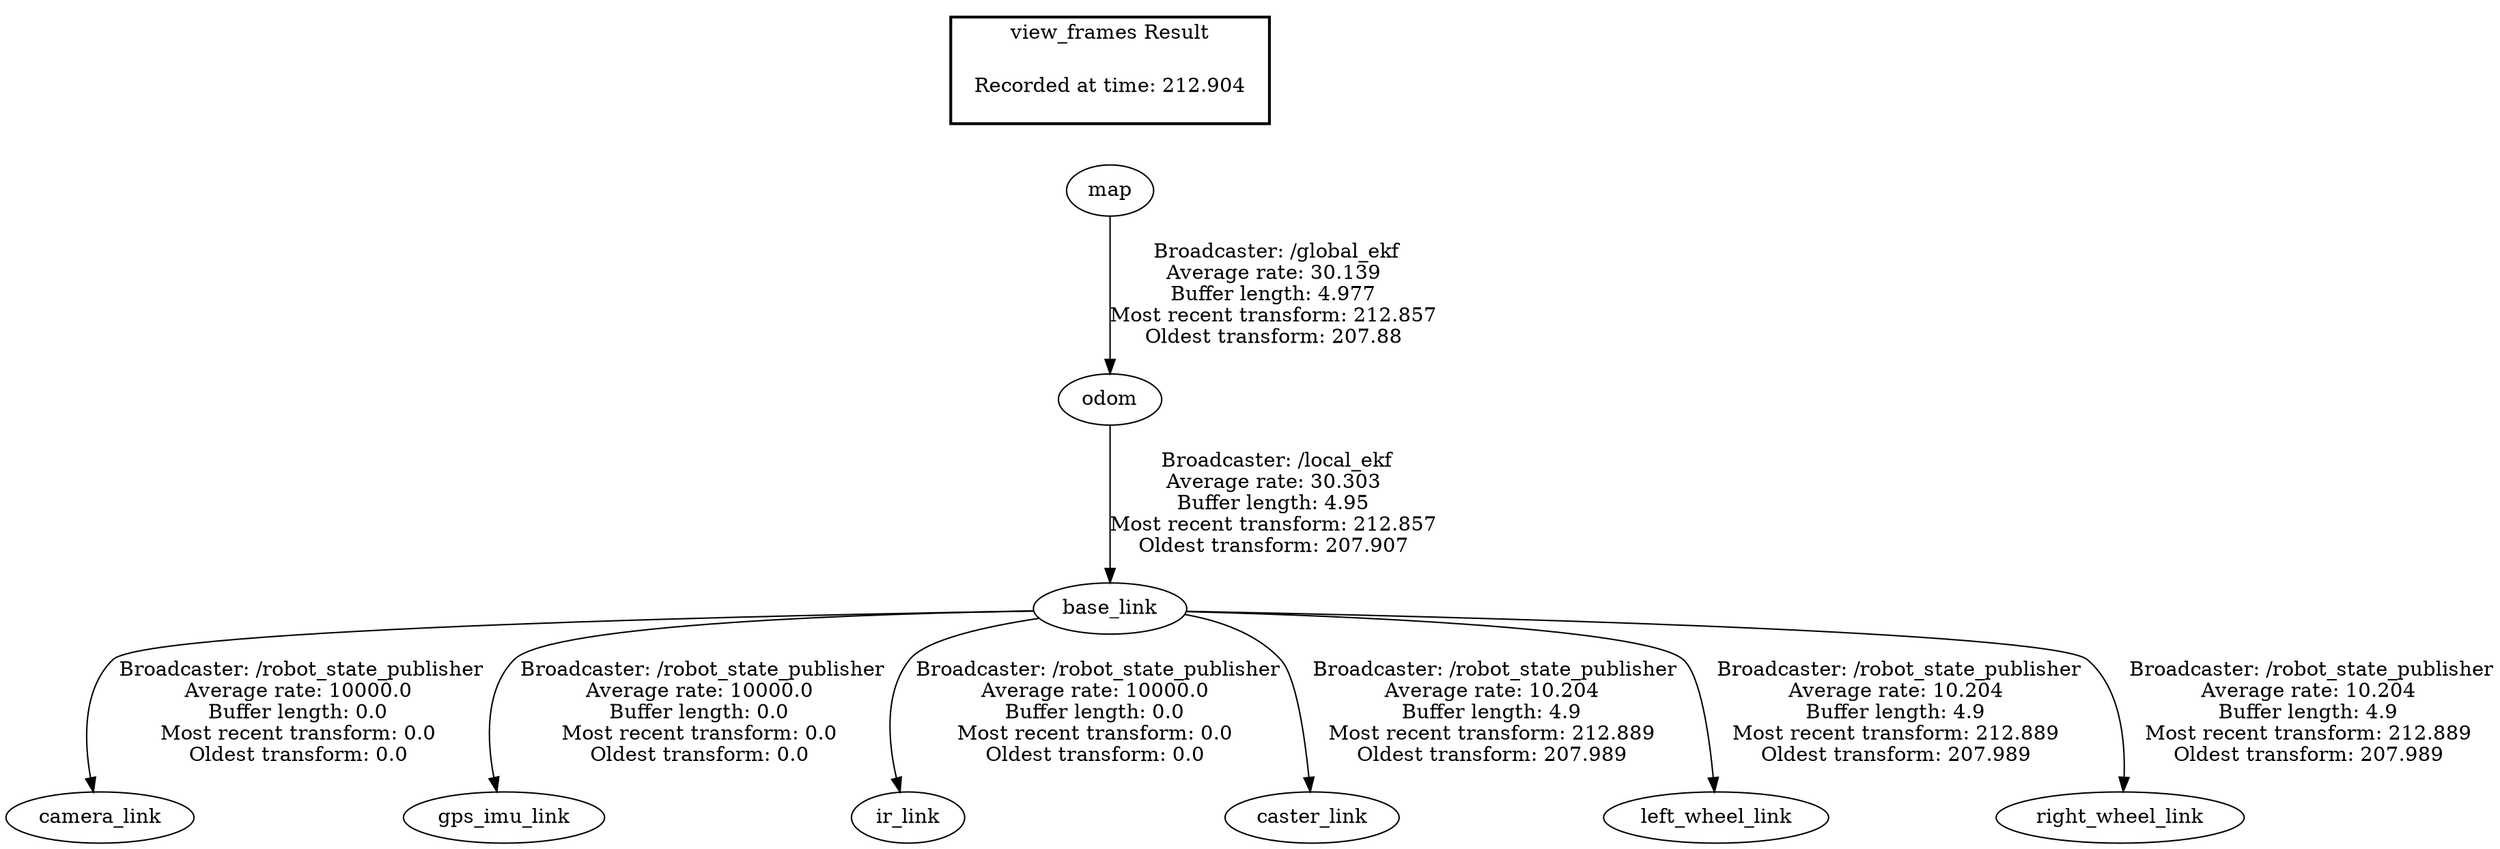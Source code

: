 digraph G {
"map" -> "odom"[label=" Broadcaster: /global_ekf\nAverage rate: 30.139\nBuffer length: 4.977\nMost recent transform: 212.857\nOldest transform: 207.88\n"];
"odom" -> "base_link"[label=" Broadcaster: /local_ekf\nAverage rate: 30.303\nBuffer length: 4.95\nMost recent transform: 212.857\nOldest transform: 207.907\n"];
"base_link" -> "camera_link"[label=" Broadcaster: /robot_state_publisher\nAverage rate: 10000.0\nBuffer length: 0.0\nMost recent transform: 0.0\nOldest transform: 0.0\n"];
"base_link" -> "gps_imu_link"[label=" Broadcaster: /robot_state_publisher\nAverage rate: 10000.0\nBuffer length: 0.0\nMost recent transform: 0.0\nOldest transform: 0.0\n"];
"base_link" -> "ir_link"[label=" Broadcaster: /robot_state_publisher\nAverage rate: 10000.0\nBuffer length: 0.0\nMost recent transform: 0.0\nOldest transform: 0.0\n"];
"base_link" -> "caster_link"[label=" Broadcaster: /robot_state_publisher\nAverage rate: 10.204\nBuffer length: 4.9\nMost recent transform: 212.889\nOldest transform: 207.989\n"];
"base_link" -> "left_wheel_link"[label=" Broadcaster: /robot_state_publisher\nAverage rate: 10.204\nBuffer length: 4.9\nMost recent transform: 212.889\nOldest transform: 207.989\n"];
"base_link" -> "right_wheel_link"[label=" Broadcaster: /robot_state_publisher\nAverage rate: 10.204\nBuffer length: 4.9\nMost recent transform: 212.889\nOldest transform: 207.989\n"];
edge [style=invis];
 subgraph cluster_legend { style=bold; color=black; label ="view_frames Result";
"Recorded at time: 212.904"[ shape=plaintext ] ;
}->"map";
}